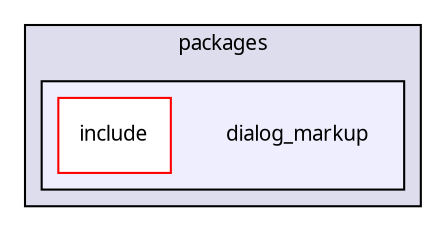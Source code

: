 digraph "packages/jquery/packages/dialog_markup/" {
  compound=true
  node [ fontsize="10", fontname="FreeSans.ttf"];
  edge [ labelfontsize="10", labelfontname="FreeSans.ttf"];
  subgraph clusterdir_99f760642289980198ccec00c959708e {
    graph [ bgcolor="#ddddee", pencolor="black", label="packages" fontname="FreeSans.ttf", fontsize="10", URL="dir_99f760642289980198ccec00c959708e.html"]
  subgraph clusterdir_10154668e748764494c1a487ddbd366f {
    graph [ bgcolor="#eeeeff", pencolor="black", label="" URL="dir_10154668e748764494c1a487ddbd366f.html"];
    dir_10154668e748764494c1a487ddbd366f [shape=plaintext label="dialog_markup"];
    dir_09567e2197fd2a3ff62ec0e9471805d7 [shape=box label="include" color="red" fillcolor="white" style="filled" URL="dir_09567e2197fd2a3ff62ec0e9471805d7.html"];
  }
  }
}
